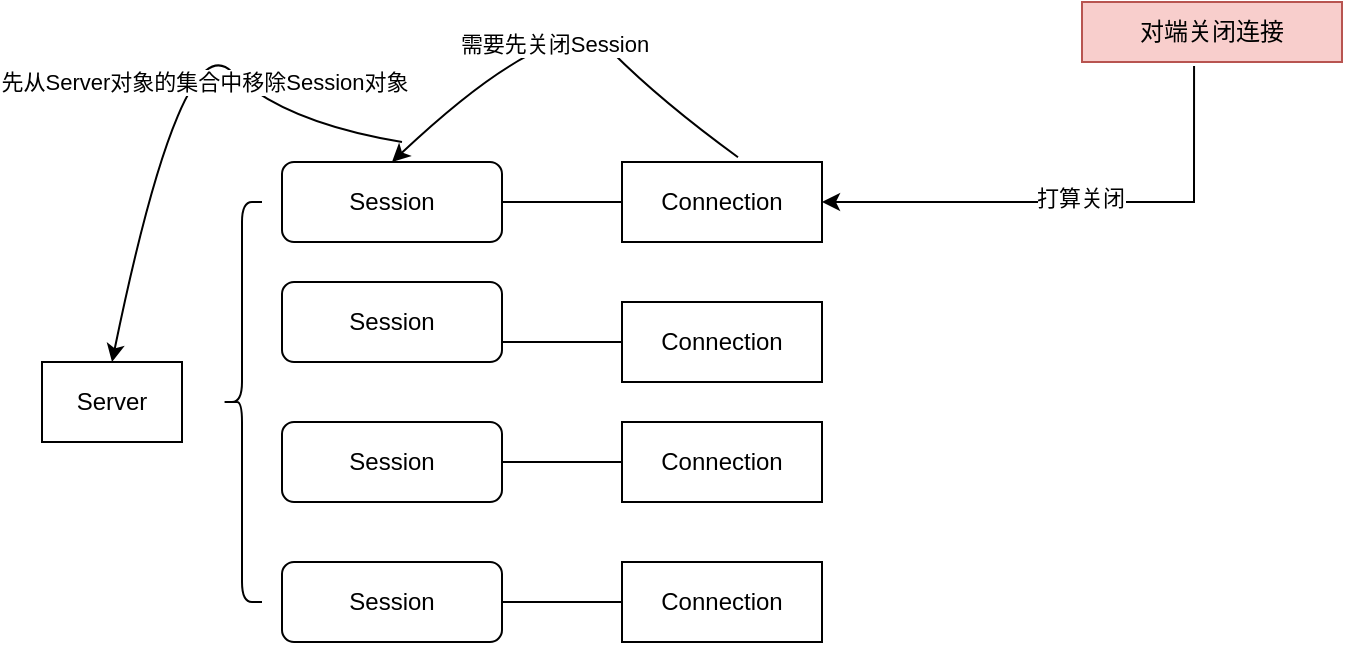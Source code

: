 <mxfile version="24.1.0" type="device">
  <diagram name="第 1 页" id="xDM-EKU5AndDG_H9gXc1">
    <mxGraphModel dx="1050" dy="530" grid="1" gridSize="10" guides="1" tooltips="1" connect="1" arrows="1" fold="1" page="1" pageScale="1" pageWidth="827" pageHeight="1169" math="0" shadow="0">
      <root>
        <mxCell id="0" />
        <mxCell id="1" parent="0" />
        <mxCell id="REH2oqvID-A6MZE5QQHm-1" value="Server" style="rounded=0;whiteSpace=wrap;html=1;" vertex="1" parent="1">
          <mxGeometry x="150" y="250" width="70" height="40" as="geometry" />
        </mxCell>
        <mxCell id="REH2oqvID-A6MZE5QQHm-2" value="Session" style="rounded=1;whiteSpace=wrap;html=1;" vertex="1" parent="1">
          <mxGeometry x="270" y="150" width="110" height="40" as="geometry" />
        </mxCell>
        <mxCell id="REH2oqvID-A6MZE5QQHm-3" value="Session" style="rounded=1;whiteSpace=wrap;html=1;" vertex="1" parent="1">
          <mxGeometry x="270" y="210" width="110" height="40" as="geometry" />
        </mxCell>
        <mxCell id="REH2oqvID-A6MZE5QQHm-4" value="Session" style="rounded=1;whiteSpace=wrap;html=1;" vertex="1" parent="1">
          <mxGeometry x="270" y="280" width="110" height="40" as="geometry" />
        </mxCell>
        <mxCell id="REH2oqvID-A6MZE5QQHm-5" value="Session" style="rounded=1;whiteSpace=wrap;html=1;" vertex="1" parent="1">
          <mxGeometry x="270" y="350" width="110" height="40" as="geometry" />
        </mxCell>
        <mxCell id="REH2oqvID-A6MZE5QQHm-6" value="" style="shape=curlyBracket;whiteSpace=wrap;html=1;rounded=1;labelPosition=left;verticalLabelPosition=middle;align=right;verticalAlign=middle;" vertex="1" parent="1">
          <mxGeometry x="240" y="170" width="20" height="200" as="geometry" />
        </mxCell>
        <mxCell id="REH2oqvID-A6MZE5QQHm-7" value="Connection" style="rounded=0;whiteSpace=wrap;html=1;" vertex="1" parent="1">
          <mxGeometry x="440" y="150" width="100" height="40" as="geometry" />
        </mxCell>
        <mxCell id="REH2oqvID-A6MZE5QQHm-8" value="Connection" style="rounded=0;whiteSpace=wrap;html=1;" vertex="1" parent="1">
          <mxGeometry x="440" y="220" width="100" height="40" as="geometry" />
        </mxCell>
        <mxCell id="REH2oqvID-A6MZE5QQHm-9" value="Connection" style="rounded=0;whiteSpace=wrap;html=1;" vertex="1" parent="1">
          <mxGeometry x="440" y="280" width="100" height="40" as="geometry" />
        </mxCell>
        <mxCell id="REH2oqvID-A6MZE5QQHm-10" value="Connection" style="rounded=0;whiteSpace=wrap;html=1;" vertex="1" parent="1">
          <mxGeometry x="440" y="350" width="100" height="40" as="geometry" />
        </mxCell>
        <mxCell id="REH2oqvID-A6MZE5QQHm-11" value="" style="endArrow=none;html=1;rounded=0;exitX=1;exitY=0.5;exitDx=0;exitDy=0;exitPerimeter=0;" edge="1" parent="1" source="REH2oqvID-A6MZE5QQHm-5">
          <mxGeometry width="50" height="50" relative="1" as="geometry">
            <mxPoint x="390" y="370" as="sourcePoint" />
            <mxPoint x="440" y="370" as="targetPoint" />
          </mxGeometry>
        </mxCell>
        <mxCell id="REH2oqvID-A6MZE5QQHm-14" value="" style="endArrow=none;html=1;rounded=0;exitX=1;exitY=0.5;exitDx=0;exitDy=0;" edge="1" parent="1" source="REH2oqvID-A6MZE5QQHm-4">
          <mxGeometry width="50" height="50" relative="1" as="geometry">
            <mxPoint x="390" y="350" as="sourcePoint" />
            <mxPoint x="440" y="300" as="targetPoint" />
          </mxGeometry>
        </mxCell>
        <mxCell id="REH2oqvID-A6MZE5QQHm-15" value="" style="endArrow=none;html=1;rounded=0;exitX=1;exitY=0.75;exitDx=0;exitDy=0;" edge="1" parent="1" source="REH2oqvID-A6MZE5QQHm-3">
          <mxGeometry width="50" height="50" relative="1" as="geometry">
            <mxPoint x="390" y="290" as="sourcePoint" />
            <mxPoint x="440" y="240" as="targetPoint" />
          </mxGeometry>
        </mxCell>
        <mxCell id="REH2oqvID-A6MZE5QQHm-16" value="" style="endArrow=none;html=1;rounded=0;exitX=1;exitY=0.5;exitDx=0;exitDy=0;" edge="1" parent="1" source="REH2oqvID-A6MZE5QQHm-2">
          <mxGeometry width="50" height="50" relative="1" as="geometry">
            <mxPoint x="390" y="220" as="sourcePoint" />
            <mxPoint x="440" y="170" as="targetPoint" />
          </mxGeometry>
        </mxCell>
        <mxCell id="REH2oqvID-A6MZE5QQHm-17" value="对端关闭连接" style="text;html=1;align=center;verticalAlign=middle;whiteSpace=wrap;rounded=0;fillColor=#f8cecc;strokeColor=#b85450;" vertex="1" parent="1">
          <mxGeometry x="670" y="70" width="130" height="30" as="geometry" />
        </mxCell>
        <mxCell id="REH2oqvID-A6MZE5QQHm-18" value="" style="endArrow=classic;html=1;rounded=0;exitX=0.431;exitY=1.067;exitDx=0;exitDy=0;exitPerimeter=0;entryX=1;entryY=0.5;entryDx=0;entryDy=0;" edge="1" parent="1" source="REH2oqvID-A6MZE5QQHm-17" target="REH2oqvID-A6MZE5QQHm-7">
          <mxGeometry width="50" height="50" relative="1" as="geometry">
            <mxPoint x="720" y="210" as="sourcePoint" />
            <mxPoint x="770" y="160" as="targetPoint" />
            <Array as="points">
              <mxPoint x="726" y="170" />
            </Array>
          </mxGeometry>
        </mxCell>
        <mxCell id="REH2oqvID-A6MZE5QQHm-20" value="打算关闭" style="edgeLabel;html=1;align=center;verticalAlign=middle;resizable=0;points=[];" vertex="1" connectable="0" parent="REH2oqvID-A6MZE5QQHm-18">
          <mxGeometry x="-0.017" y="-2" relative="1" as="geometry">
            <mxPoint as="offset" />
          </mxGeometry>
        </mxCell>
        <mxCell id="REH2oqvID-A6MZE5QQHm-19" value="" style="curved=1;endArrow=classic;html=1;rounded=0;exitX=0.58;exitY=-0.06;exitDx=0;exitDy=0;exitPerimeter=0;entryX=0.5;entryY=0;entryDx=0;entryDy=0;" edge="1" parent="1" source="REH2oqvID-A6MZE5QQHm-7" target="REH2oqvID-A6MZE5QQHm-2">
          <mxGeometry width="50" height="50" relative="1" as="geometry">
            <mxPoint x="410" y="120" as="sourcePoint" />
            <mxPoint x="460" y="70" as="targetPoint" />
            <Array as="points">
              <mxPoint x="460" y="120" />
              <mxPoint x="410" y="70" />
            </Array>
          </mxGeometry>
        </mxCell>
        <mxCell id="REH2oqvID-A6MZE5QQHm-21" value="需要先关闭Session" style="edgeLabel;html=1;align=center;verticalAlign=middle;resizable=0;points=[];" vertex="1" connectable="0" parent="REH2oqvID-A6MZE5QQHm-19">
          <mxGeometry x="0.153" y="12" relative="1" as="geometry">
            <mxPoint as="offset" />
          </mxGeometry>
        </mxCell>
        <mxCell id="REH2oqvID-A6MZE5QQHm-22" value="" style="curved=1;endArrow=classic;html=1;rounded=0;entryX=0.5;entryY=0;entryDx=0;entryDy=0;" edge="1" parent="1" target="REH2oqvID-A6MZE5QQHm-1">
          <mxGeometry width="50" height="50" relative="1" as="geometry">
            <mxPoint x="330" y="140" as="sourcePoint" />
            <mxPoint x="270" y="80" as="targetPoint" />
            <Array as="points">
              <mxPoint x="270" y="130" />
              <mxPoint x="220" y="80" />
            </Array>
          </mxGeometry>
        </mxCell>
        <mxCell id="REH2oqvID-A6MZE5QQHm-23" value="先从Server对象的集合中移除Session对象" style="edgeLabel;html=1;align=center;verticalAlign=middle;resizable=0;points=[];" vertex="1" connectable="0" parent="REH2oqvID-A6MZE5QQHm-22">
          <mxGeometry x="-0.321" y="14" relative="1" as="geometry">
            <mxPoint x="1" as="offset" />
          </mxGeometry>
        </mxCell>
      </root>
    </mxGraphModel>
  </diagram>
</mxfile>
